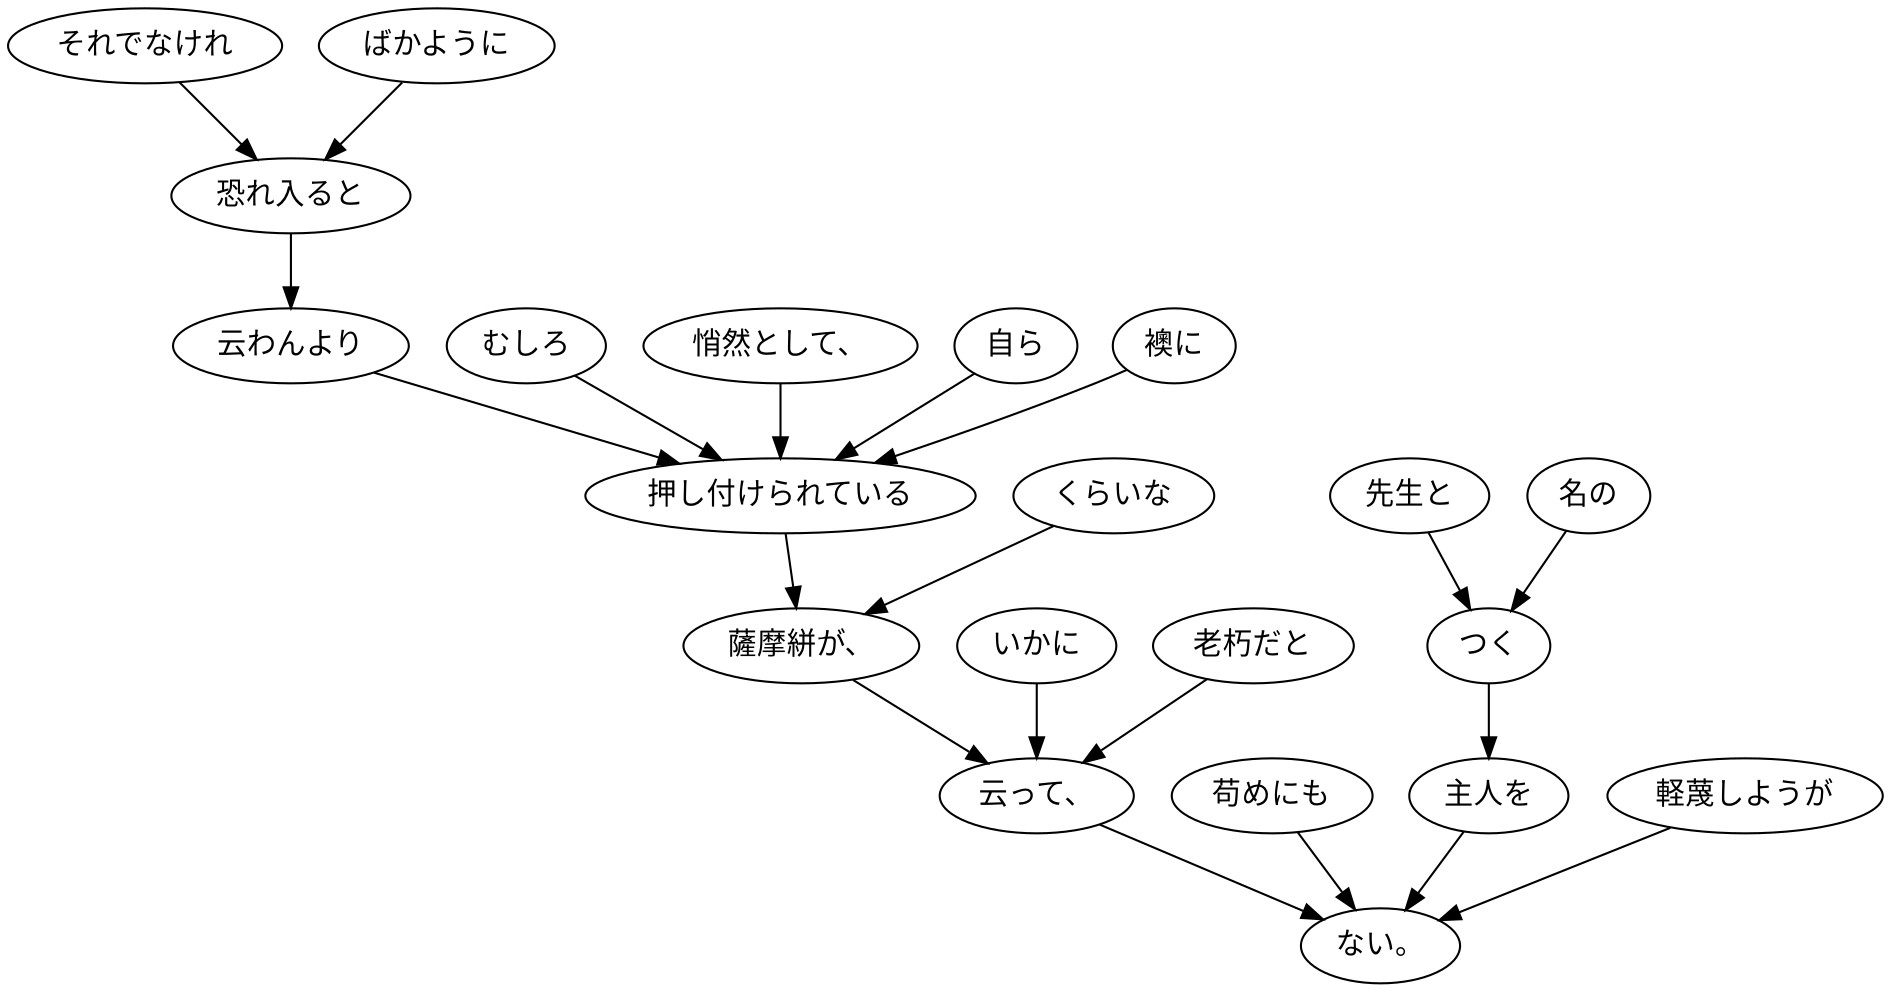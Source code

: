 digraph graph7187 {
	node0 [label="それでなけれ"];
	node1 [label="ばかように"];
	node2 [label="恐れ入ると"];
	node3 [label="云わんより"];
	node4 [label="むしろ"];
	node5 [label="悄然として、"];
	node6 [label="自ら"];
	node7 [label="襖に"];
	node8 [label="押し付けられている"];
	node9 [label="くらいな"];
	node10 [label="薩摩絣が、"];
	node11 [label="いかに"];
	node12 [label="老朽だと"];
	node13 [label="云って、"];
	node14 [label="苟めにも"];
	node15 [label="先生と"];
	node16 [label="名の"];
	node17 [label="つく"];
	node18 [label="主人を"];
	node19 [label="軽蔑しようが"];
	node20 [label="ない。"];
	node0 -> node2;
	node1 -> node2;
	node2 -> node3;
	node3 -> node8;
	node4 -> node8;
	node5 -> node8;
	node6 -> node8;
	node7 -> node8;
	node8 -> node10;
	node9 -> node10;
	node10 -> node13;
	node11 -> node13;
	node12 -> node13;
	node13 -> node20;
	node14 -> node20;
	node15 -> node17;
	node16 -> node17;
	node17 -> node18;
	node18 -> node20;
	node19 -> node20;
}
